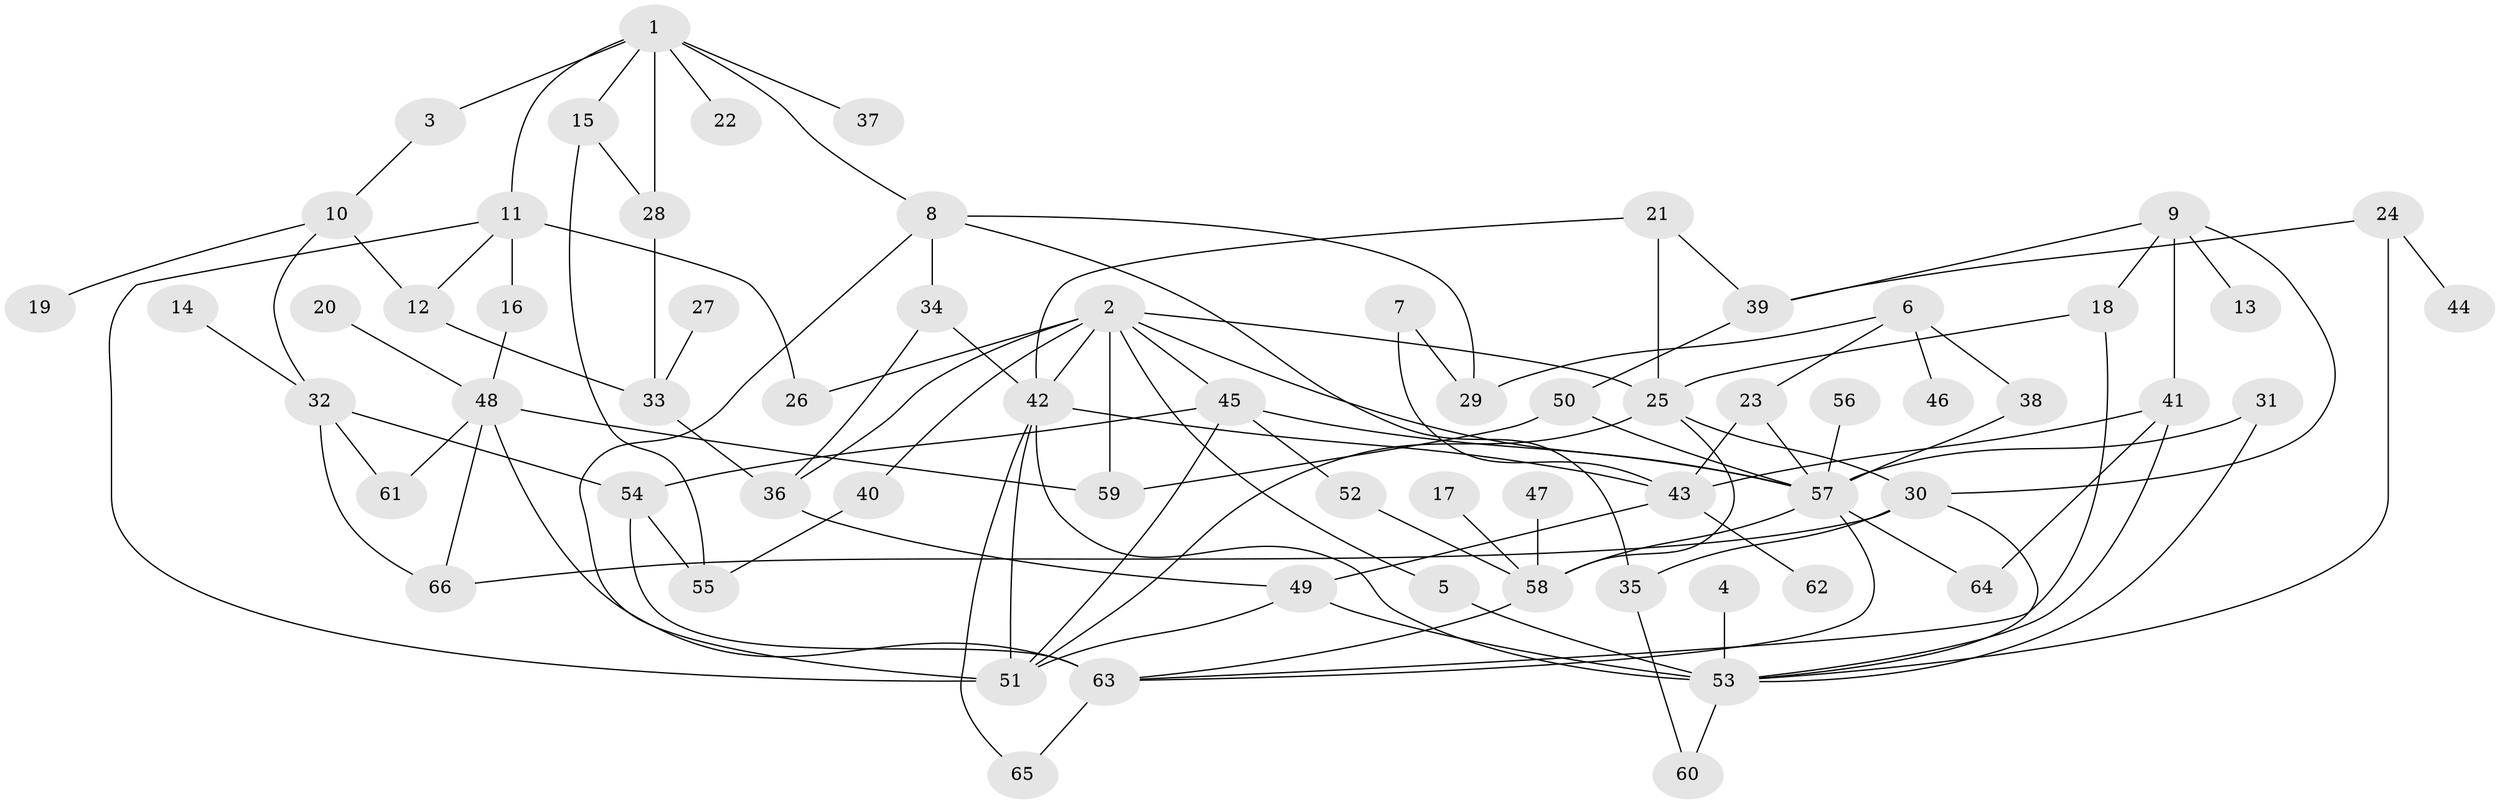 // original degree distribution, {4: 0.12878787878787878, 3: 0.3181818181818182, 6: 0.015151515151515152, 5: 0.07575757575757576, 2: 0.2196969696969697, 1: 0.22727272727272727, 9: 0.007575757575757576, 7: 0.007575757575757576}
// Generated by graph-tools (version 1.1) at 2025/49/03/09/25 03:49:22]
// undirected, 66 vertices, 111 edges
graph export_dot {
graph [start="1"]
  node [color=gray90,style=filled];
  1;
  2;
  3;
  4;
  5;
  6;
  7;
  8;
  9;
  10;
  11;
  12;
  13;
  14;
  15;
  16;
  17;
  18;
  19;
  20;
  21;
  22;
  23;
  24;
  25;
  26;
  27;
  28;
  29;
  30;
  31;
  32;
  33;
  34;
  35;
  36;
  37;
  38;
  39;
  40;
  41;
  42;
  43;
  44;
  45;
  46;
  47;
  48;
  49;
  50;
  51;
  52;
  53;
  54;
  55;
  56;
  57;
  58;
  59;
  60;
  61;
  62;
  63;
  64;
  65;
  66;
  1 -- 3 [weight=1.0];
  1 -- 8 [weight=1.0];
  1 -- 11 [weight=1.0];
  1 -- 15 [weight=1.0];
  1 -- 22 [weight=1.0];
  1 -- 28 [weight=1.0];
  1 -- 37 [weight=1.0];
  2 -- 5 [weight=1.0];
  2 -- 25 [weight=1.0];
  2 -- 26 [weight=1.0];
  2 -- 36 [weight=1.0];
  2 -- 40 [weight=1.0];
  2 -- 42 [weight=1.0];
  2 -- 45 [weight=1.0];
  2 -- 57 [weight=1.0];
  2 -- 59 [weight=1.0];
  3 -- 10 [weight=1.0];
  4 -- 53 [weight=1.0];
  5 -- 53 [weight=1.0];
  6 -- 23 [weight=1.0];
  6 -- 29 [weight=1.0];
  6 -- 38 [weight=1.0];
  6 -- 46 [weight=1.0];
  7 -- 29 [weight=1.0];
  7 -- 43 [weight=1.0];
  8 -- 29 [weight=1.0];
  8 -- 34 [weight=1.0];
  8 -- 35 [weight=1.0];
  8 -- 51 [weight=1.0];
  9 -- 13 [weight=1.0];
  9 -- 18 [weight=1.0];
  9 -- 30 [weight=1.0];
  9 -- 39 [weight=1.0];
  9 -- 41 [weight=1.0];
  10 -- 12 [weight=1.0];
  10 -- 19 [weight=1.0];
  10 -- 32 [weight=1.0];
  11 -- 12 [weight=1.0];
  11 -- 16 [weight=1.0];
  11 -- 26 [weight=1.0];
  11 -- 51 [weight=1.0];
  12 -- 33 [weight=1.0];
  14 -- 32 [weight=1.0];
  15 -- 28 [weight=1.0];
  15 -- 55 [weight=1.0];
  16 -- 48 [weight=1.0];
  17 -- 58 [weight=1.0];
  18 -- 25 [weight=1.0];
  18 -- 63 [weight=1.0];
  20 -- 48 [weight=1.0];
  21 -- 25 [weight=1.0];
  21 -- 39 [weight=1.0];
  21 -- 42 [weight=1.0];
  23 -- 43 [weight=1.0];
  23 -- 57 [weight=1.0];
  24 -- 39 [weight=1.0];
  24 -- 44 [weight=1.0];
  24 -- 53 [weight=1.0];
  25 -- 30 [weight=1.0];
  25 -- 51 [weight=1.0];
  25 -- 58 [weight=1.0];
  27 -- 33 [weight=1.0];
  28 -- 33 [weight=1.0];
  30 -- 35 [weight=1.0];
  30 -- 53 [weight=1.0];
  30 -- 66 [weight=1.0];
  31 -- 53 [weight=1.0];
  31 -- 57 [weight=1.0];
  32 -- 54 [weight=1.0];
  32 -- 61 [weight=1.0];
  32 -- 66 [weight=1.0];
  33 -- 36 [weight=1.0];
  34 -- 36 [weight=1.0];
  34 -- 42 [weight=1.0];
  35 -- 60 [weight=1.0];
  36 -- 49 [weight=1.0];
  38 -- 57 [weight=1.0];
  39 -- 50 [weight=1.0];
  40 -- 55 [weight=1.0];
  41 -- 43 [weight=1.0];
  41 -- 53 [weight=1.0];
  41 -- 64 [weight=1.0];
  42 -- 43 [weight=1.0];
  42 -- 51 [weight=1.0];
  42 -- 53 [weight=1.0];
  42 -- 65 [weight=1.0];
  43 -- 49 [weight=1.0];
  43 -- 62 [weight=1.0];
  45 -- 51 [weight=1.0];
  45 -- 52 [weight=1.0];
  45 -- 54 [weight=1.0];
  45 -- 57 [weight=1.0];
  47 -- 58 [weight=1.0];
  48 -- 59 [weight=1.0];
  48 -- 61 [weight=1.0];
  48 -- 63 [weight=1.0];
  48 -- 66 [weight=1.0];
  49 -- 51 [weight=1.0];
  49 -- 53 [weight=1.0];
  50 -- 57 [weight=1.0];
  50 -- 59 [weight=1.0];
  52 -- 58 [weight=1.0];
  53 -- 60 [weight=1.0];
  54 -- 55 [weight=1.0];
  54 -- 63 [weight=2.0];
  56 -- 57 [weight=1.0];
  57 -- 58 [weight=1.0];
  57 -- 63 [weight=1.0];
  57 -- 64 [weight=1.0];
  58 -- 63 [weight=1.0];
  63 -- 65 [weight=1.0];
}

